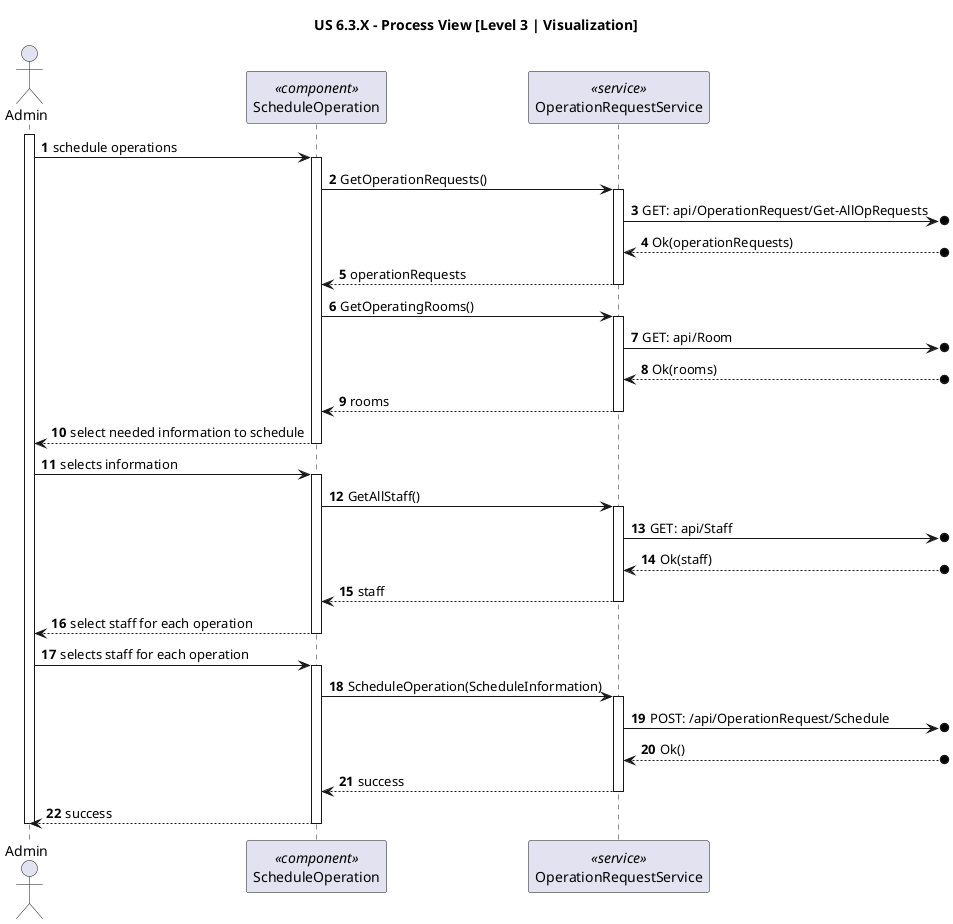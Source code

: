 @startuml

title "US 6.3.X - Process View [Level 3 | Visualization]"

autonumber
actor "Admin" as USER 
participant "ScheduleOperation" as UPP <<component>> 
participant "OperationRequestService" as PS <<service>>

activate USER
USER -> UPP : schedule operations
activate UPP

UPP -> PS: GetOperationRequests()
activate PS

PS ->o] : GET: api/OperationRequest/Get-AllOpRequests

PS <--o] : Ok(operationRequests)

PS --> UPP: operationRequests
deactivate PS

UPP -> PS: GetOperatingRooms()
activate PS

PS ->o] : GET: api/Room

PS <--o] : Ok(rooms)

PS --> UPP: rooms
deactivate PS

UPP --> USER: select needed information to schedule
deactivate UPP

USER -> UPP: selects information
activate UPP

UPP -> PS: GetAllStaff()
activate PS

PS ->o] : GET: api/Staff

PS <--o] : Ok(staff)

PS --> UPP: staff
deactivate PS

UPP --> USER: select staff for each operation
deactivate UPP

USER -> UPP: selects staff for each operation
activate UPP

UPP -> PS: ScheduleOperation(ScheduleInformation)
activate PS

PS ->o] : POST: /api/OperationRequest/Schedule

PS <--o] : Ok()

PS --> UPP: success
deactivate PS

UPP --> USER: success
deactivate UPP
deactivate USER



@enduml